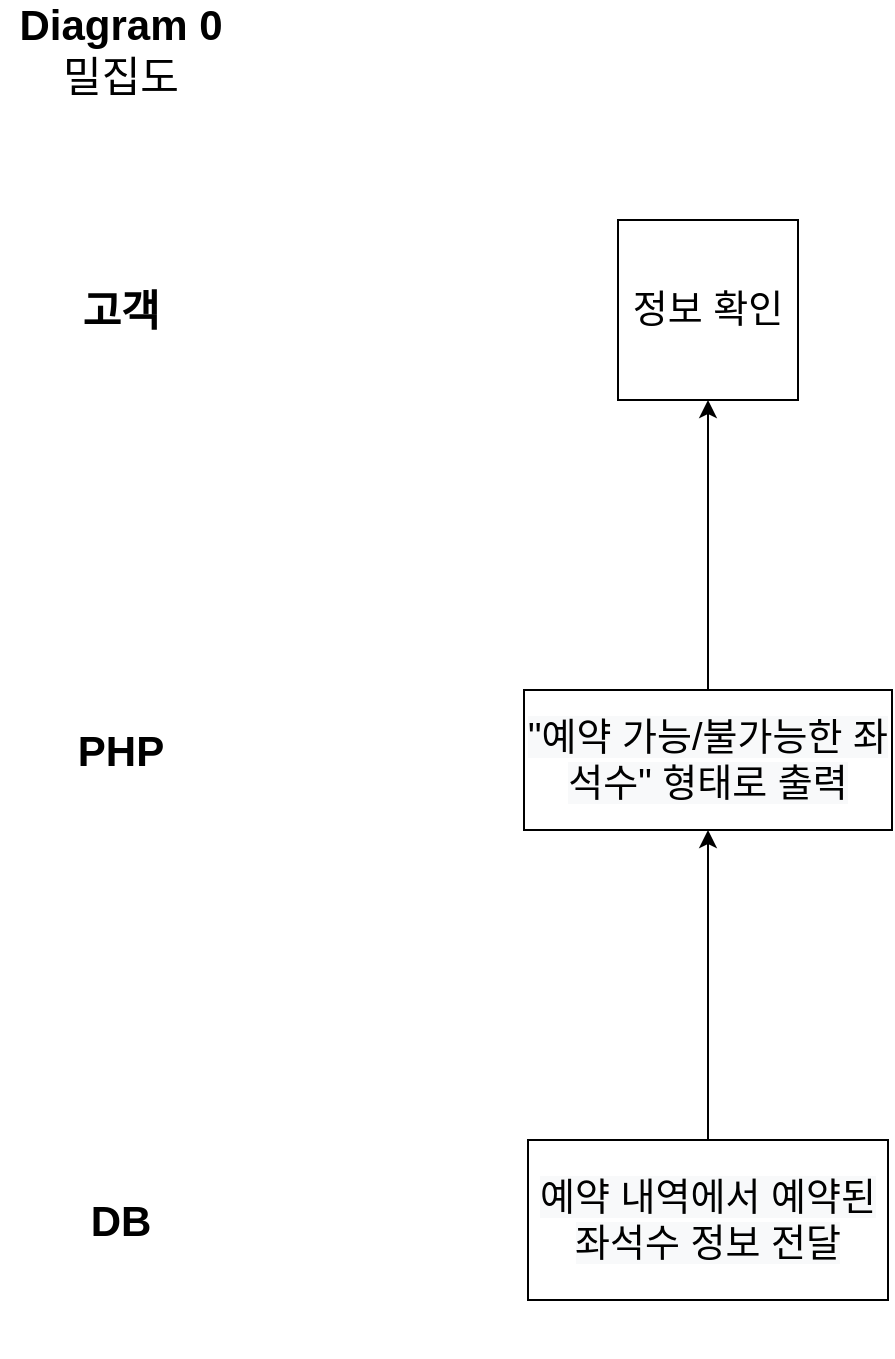 <mxfile version="17.2.4" type="device"><diagram id="VB7aCxususmy1H95lKdN" name="페이지-1"><mxGraphModel dx="1422" dy="865" grid="1" gridSize="10" guides="1" tooltips="1" connect="1" arrows="1" fold="1" page="1" pageScale="1" pageWidth="827" pageHeight="1169" math="0" shadow="0"><root><mxCell id="0"/><mxCell id="1" parent="0"/><mxCell id="tWs4NPSTxIWH6wR3upc7-1" value="&lt;font style=&quot;font-size: 19px;&quot;&gt;정보 확인&lt;/font&gt;" style="whiteSpace=wrap;html=1;aspect=fixed;fontSize=19;" parent="1" vertex="1"><mxGeometry x="369" y="165" width="90" height="90" as="geometry"/></mxCell><mxCell id="ItUZ5gXeRA-rxZpXjLuS-3" value="" style="endArrow=classic;html=1;rounded=0;fontSize=13;entryX=0.5;entryY=1;entryDx=0;entryDy=0;exitX=0.5;exitY=0;exitDx=0;exitDy=0;" edge="1" parent="1" source="ItUZ5gXeRA-rxZpXjLuS-11" target="tWs4NPSTxIWH6wR3upc7-1"><mxGeometry width="50" height="50" relative="1" as="geometry"><mxPoint x="414" y="368" as="sourcePoint"/><mxPoint x="414.5" y="270" as="targetPoint"/></mxGeometry></mxCell><mxCell id="ItUZ5gXeRA-rxZpXjLuS-4" value="" style="endArrow=classic;html=1;rounded=0;fontSize=13;entryX=0.5;entryY=1;entryDx=0;entryDy=0;exitX=0.5;exitY=0;exitDx=0;exitDy=0;" edge="1" parent="1" source="ItUZ5gXeRA-rxZpXjLuS-12" target="ItUZ5gXeRA-rxZpXjLuS-11"><mxGeometry width="50" height="50" relative="1" as="geometry"><mxPoint x="414" y="600" as="sourcePoint"/><mxPoint x="414" y="492" as="targetPoint"/></mxGeometry></mxCell><mxCell id="ItUZ5gXeRA-rxZpXjLuS-5" value="&lt;font style=&quot;font-size: 21px&quot;&gt;&lt;b&gt;고객&lt;/b&gt;&lt;/font&gt;" style="text;html=1;align=center;verticalAlign=middle;resizable=0;points=[];autosize=1;strokeColor=none;fillColor=none;fontSize=13;" vertex="1" parent="1"><mxGeometry x="90" y="200" width="60" height="20" as="geometry"/></mxCell><mxCell id="ItUZ5gXeRA-rxZpXjLuS-7" value="&lt;span style=&quot;font-size: 21px&quot;&gt;&lt;b&gt;PHP&lt;/b&gt;&lt;/span&gt;" style="text;html=1;align=center;verticalAlign=middle;resizable=0;points=[];autosize=1;strokeColor=none;fillColor=none;fontSize=13;" vertex="1" parent="1"><mxGeometry x="90" y="420" width="60" height="20" as="geometry"/></mxCell><mxCell id="ItUZ5gXeRA-rxZpXjLuS-8" value="&lt;span style=&quot;font-size: 21px&quot;&gt;&lt;b&gt;DB&lt;/b&gt;&lt;/span&gt;" style="text;html=1;align=center;verticalAlign=middle;resizable=0;points=[];autosize=1;strokeColor=none;fillColor=none;fontSize=13;" vertex="1" parent="1"><mxGeometry x="95" y="655" width="50" height="20" as="geometry"/></mxCell><mxCell id="ItUZ5gXeRA-rxZpXjLuS-9" value="&lt;font style=&quot;font-size: 21px&quot;&gt;&lt;b&gt;Diagram 0&lt;/b&gt;&lt;br&gt;밀집도&lt;/font&gt;" style="text;html=1;align=center;verticalAlign=middle;resizable=0;points=[];autosize=1;strokeColor=none;fillColor=none;fontSize=13;" vertex="1" parent="1"><mxGeometry x="60" y="60" width="120" height="40" as="geometry"/></mxCell><mxCell id="ItUZ5gXeRA-rxZpXjLuS-11" value="&#10;&#10;&lt;span style=&quot;color: rgb(0, 0, 0); font-family: helvetica; font-size: 19px; font-style: normal; font-weight: 400; letter-spacing: normal; text-align: center; text-indent: 0px; text-transform: none; word-spacing: 0px; background-color: rgb(248, 249, 250); display: inline; float: none;&quot;&gt;&quot;예약 가능/불가능한 좌석수&quot; 형태로 출력&lt;/span&gt;&#10;&#10;" style="rounded=0;whiteSpace=wrap;html=1;fontSize=19;" vertex="1" parent="1"><mxGeometry x="322" y="400" width="184" height="70" as="geometry"/></mxCell><mxCell id="ItUZ5gXeRA-rxZpXjLuS-12" value="&#10;&#10;&lt;span style=&quot;color: rgb(0, 0, 0); font-family: helvetica; font-size: 19px; font-style: normal; font-weight: 400; letter-spacing: normal; text-align: center; text-indent: 0px; text-transform: none; word-spacing: 0px; background-color: rgb(248, 249, 250); display: inline; float: none;&quot;&gt;예약 내역에서 예약된 좌석수 정보 전달&lt;/span&gt;&#10;&#10;" style="rounded=0;whiteSpace=wrap;html=1;fontSize=19;" vertex="1" parent="1"><mxGeometry x="324" y="625" width="180" height="80" as="geometry"/></mxCell></root></mxGraphModel></diagram></mxfile>